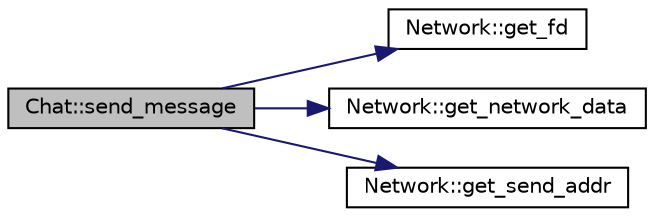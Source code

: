 digraph "Chat::send_message"
{
 // LATEX_PDF_SIZE
  edge [fontname="Helvetica",fontsize="10",labelfontname="Helvetica",labelfontsize="10"];
  node [fontname="Helvetica",fontsize="10",shape=record];
  rankdir="LR";
  Node1 [label="Chat::send_message",height=0.2,width=0.4,color="black", fillcolor="grey75", style="filled", fontcolor="black",tooltip="Отправка сообщения"];
  Node1 -> Node2 [color="midnightblue",fontsize="10",style="solid",fontname="Helvetica"];
  Node2 [label="Network::get_fd",height=0.2,width=0.4,color="black", fillcolor="white", style="filled",URL="$classNetwork.html#aa50fe3be4273a1447982eba45ab0b530",tooltip="Получить дескриптор сокета"];
  Node1 -> Node3 [color="midnightblue",fontsize="10",style="solid",fontname="Helvetica"];
  Node3 [label="Network::get_network_data",height=0.2,width=0.4,color="black", fillcolor="white", style="filled",URL="$classNetwork.html#afbfa8d7924ec89008a4218d21d24487a",tooltip="Получить сетевые данные"];
  Node1 -> Node4 [color="midnightblue",fontsize="10",style="solid",fontname="Helvetica"];
  Node4 [label="Network::get_send_addr",height=0.2,width=0.4,color="black", fillcolor="white", style="filled",URL="$classNetwork.html#ac4b3538c231e9c8a56529199535ce850",tooltip="Получить адрес для отправки сообщений"];
}
